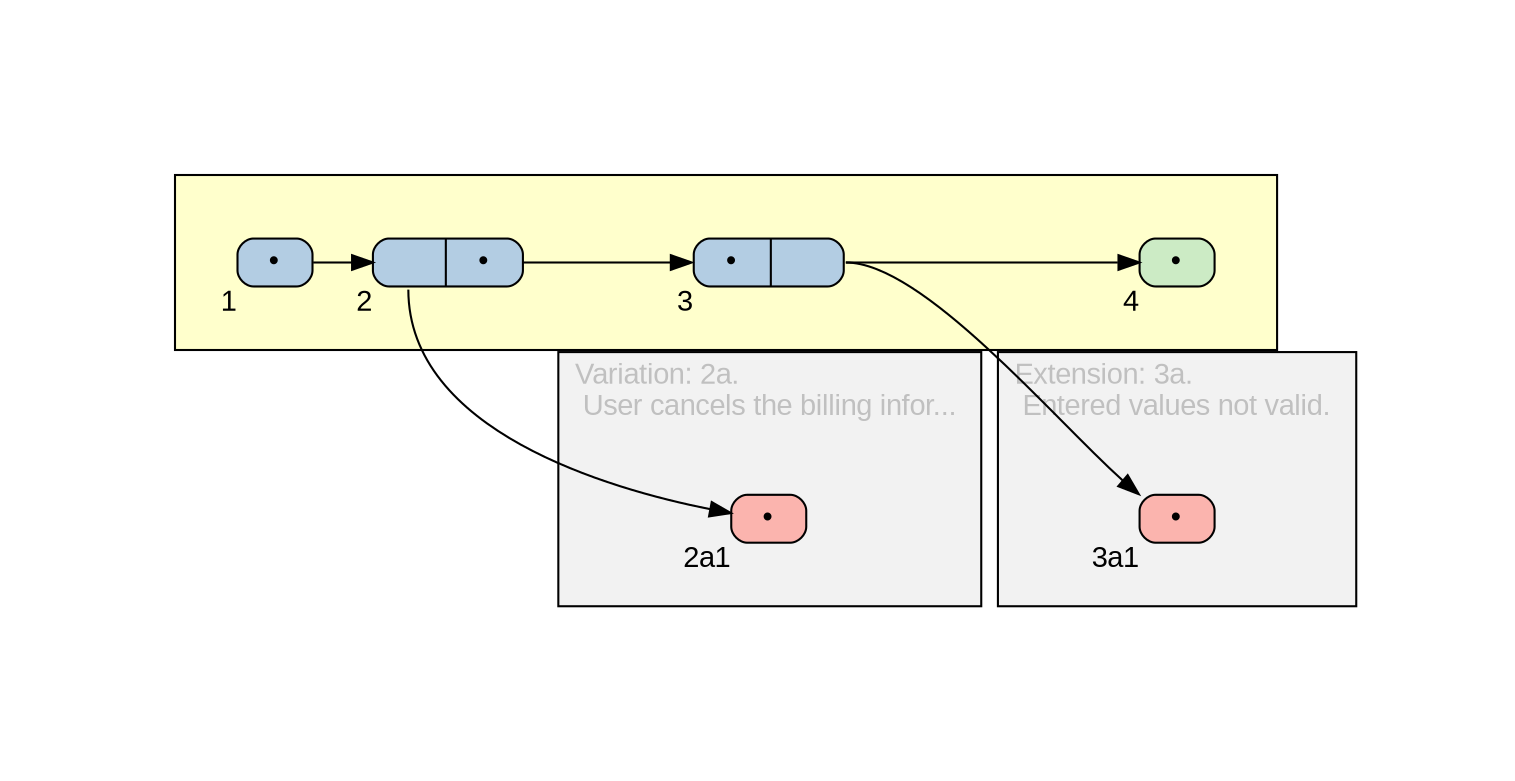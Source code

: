 digraph mygraph {
	rankdir="LR"
	fontcolor="gray"
	fontname="Arial"
	margin="1"
	dpi="62"
	node [
		shape="Mrecord",
		style="filled",
		label="",
		fontname="Arial",
		width="0.5",
		height="0.1",
		fillcolor="#b3cde3"
	]
	edge [
		fontname="Arial"
	]
	ranksep="0.4"
	nodesep="0.2"
	 labeljust="l"
	subgraph cluster_UC12_ {
		bgcolor="#ffffcc"
		label=""
		margin="30"
		"UC121" [xlabel="1", label="{<JMP>&bull;}", tooltip="System asks user to provide billing information.", width="0.5"]
		"UC122" [xlabel="2", label="{<VAR>|<JMP>&bull;}", tooltip="User provides the billing information.", width="1.0"]
		"UC123" [xlabel="3", label="{<JMP>&bull;|<EXT>}", tooltip="System validates the entered data.", width="1.0"]
		"UC124" [xlabel="4", fillcolor="#ccebc5", label="{<JMP>&bull;}", tooltip="System saves the billing and account information.", width="0.5"]
	}
	subgraph cluster_UC12_3a {
		label="Extension: 3a.\l Entered values not valid. "
		bgcolor="#f2f2f2"
		fontcolor="gray"
		margin="30"
		"UC123a1" [xlabel="3a1", fillcolor="#fbb4ae", label="{<JMP>&bull;}", tooltip="System notifies user that entered values are not valid. #(abort)", width="0.5"]
	}
	subgraph cluster_UC12_2a {
		label="Variation: 2a.\l User cancels the billing infor... "
		bgcolor="#f2f2f2"
		fontcolor="gray"
		margin="30"
		"UC122a1" [xlabel="2a1", fillcolor="#fbb4ae", label="{<JMP>&bull;}", tooltip="Use case aborts. #(abort)", width="0.5"]
	}
	"UC121":"JMP" -> "UC122":"VAR" [URL="#UC12_1"]
	"UC122":"JMP" -> "UC123":"JMP" [URL="#UC12_2"]
	"UC123":"EXT" -> "UC124":"JMP" [URL="#UC12_3"]
	"UC123":"EXT" -> "UC123a1":"JMP" [URL="#UC12_3"]
	"UC122":"VAR" -> "UC122a1":"JMP" [URL="#UC12_2"]
}

